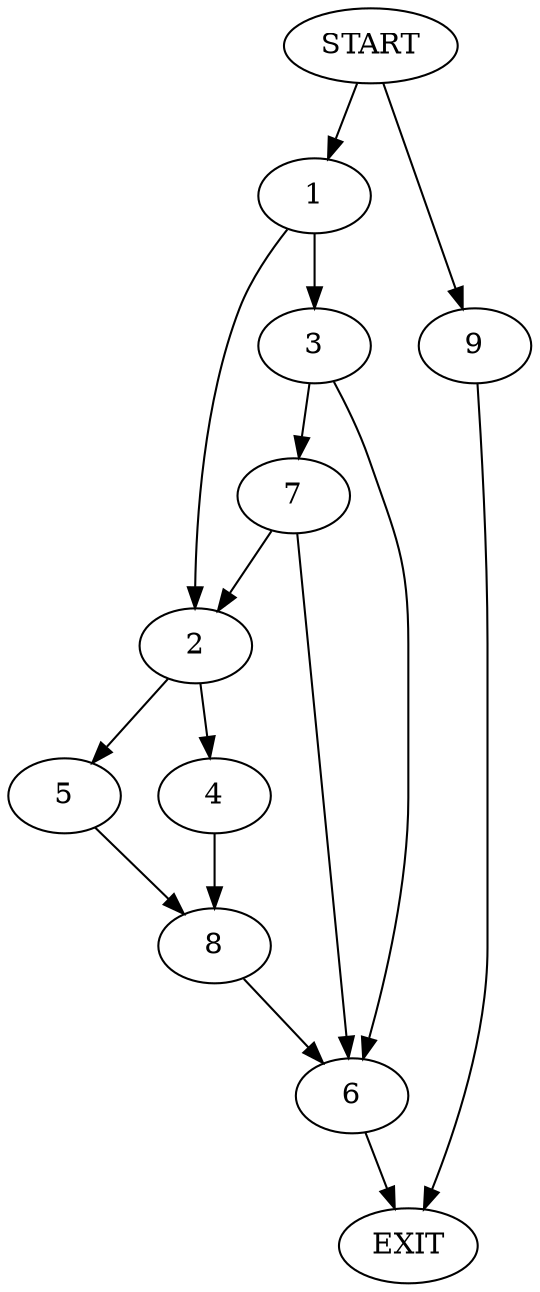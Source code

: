 digraph {
0 [label="START"]
10 [label="EXIT"]
0 -> 1
1 -> 2
1 -> 3
2 -> 4
2 -> 5
3 -> 6
3 -> 7
7 -> 2
7 -> 6
6 -> 10
5 -> 8
4 -> 8
8 -> 6
0 -> 9
9 -> 10
}
